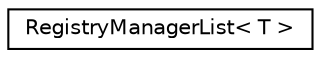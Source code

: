 digraph "Graphical Class Hierarchy"
{
  edge [fontname="Helvetica",fontsize="10",labelfontname="Helvetica",labelfontsize="10"];
  node [fontname="Helvetica",fontsize="10",shape=record];
  rankdir="LR";
  Node1 [label="RegistryManagerList\< T \>",height=0.2,width=0.4,color="black", fillcolor="white", style="filled",URL="$classRNReplicaNet_1_1RegistryManagerList.html"];
}
